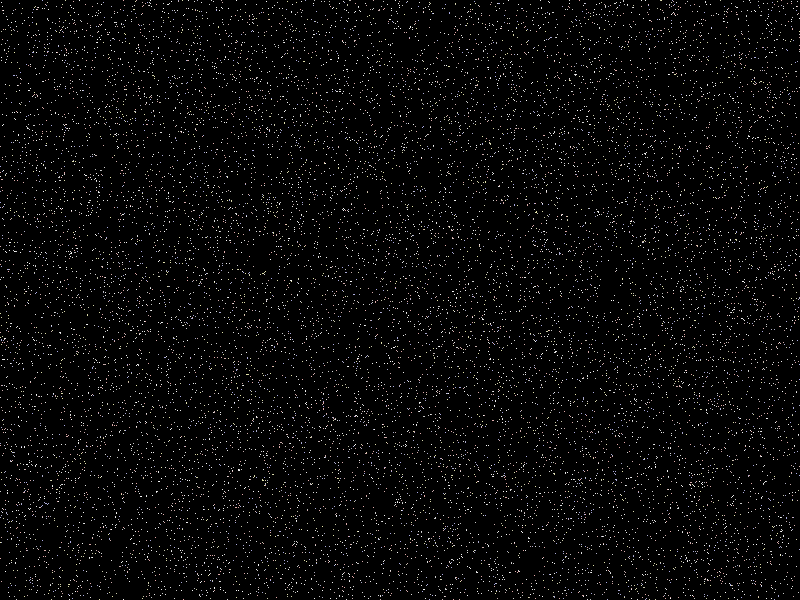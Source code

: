 // starry sky ----------------
#include "stars.inc"
sphere{ <0,0,0>, 1
        texture{ Starfield1 scale 0.25
               } // end of texture
        scale 10000
      } //end of sphere ---------------